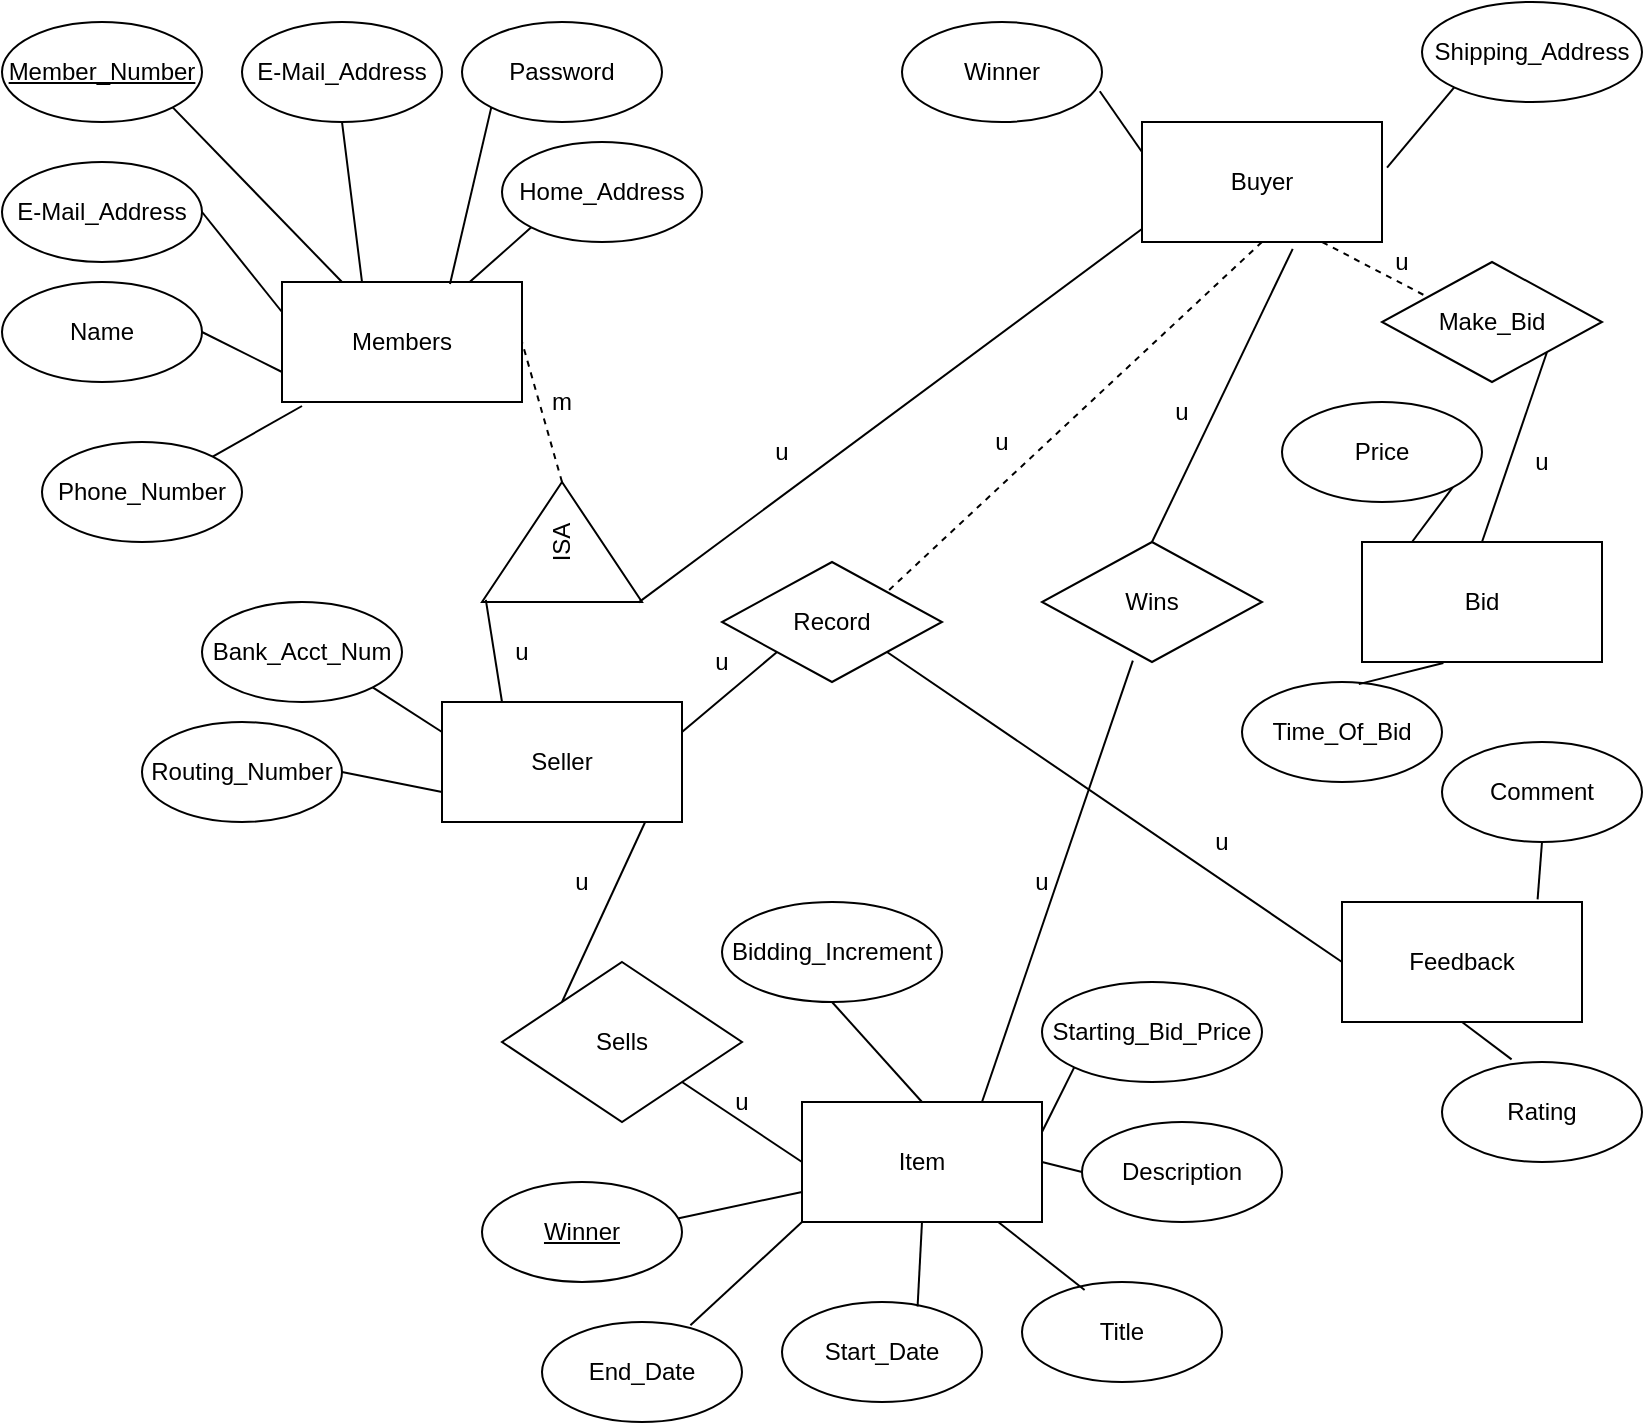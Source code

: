 <mxfile version="14.4.2" type="device"><diagram id="R2lEEEUBdFMjLlhIrx00" name="Page-1"><mxGraphModel dx="1086" dy="806" grid="1" gridSize="10" guides="1" tooltips="1" connect="1" arrows="1" fold="1" page="1" pageScale="1" pageWidth="850" pageHeight="1100" math="0" shadow="0" extFonts="Permanent Marker^https://fonts.googleapis.com/css?family=Permanent+Marker"><root><mxCell id="0"/><mxCell id="1" parent="0"/><mxCell id="LsiloTrxZvZwOPnnQImJ-3" value="Members" style="rounded=0;whiteSpace=wrap;html=1;" parent="1" vertex="1"><mxGeometry x="160" y="150" width="120" height="60" as="geometry"/></mxCell><mxCell id="LsiloTrxZvZwOPnnQImJ-4" value="&lt;u&gt;Member_Number&lt;/u&gt;" style="ellipse;whiteSpace=wrap;html=1;" parent="1" vertex="1"><mxGeometry x="20" y="20" width="100" height="50" as="geometry"/></mxCell><mxCell id="LsiloTrxZvZwOPnnQImJ-6" value="" style="endArrow=none;html=1;entryX=1;entryY=1;entryDx=0;entryDy=0;exitX=0.25;exitY=0;exitDx=0;exitDy=0;" parent="1" source="LsiloTrxZvZwOPnnQImJ-3" target="LsiloTrxZvZwOPnnQImJ-4" edge="1"><mxGeometry width="50" height="50" relative="1" as="geometry"><mxPoint x="270" y="360" as="sourcePoint"/><mxPoint x="320" y="310" as="targetPoint"/></mxGeometry></mxCell><mxCell id="LsiloTrxZvZwOPnnQImJ-7" value="E-Mail_Address" style="ellipse;whiteSpace=wrap;html=1;" parent="1" vertex="1"><mxGeometry x="140" y="20" width="100" height="50" as="geometry"/></mxCell><mxCell id="LsiloTrxZvZwOPnnQImJ-8" value="" style="endArrow=none;html=1;entryX=0.5;entryY=1;entryDx=0;entryDy=0;" parent="1" target="LsiloTrxZvZwOPnnQImJ-7" edge="1"><mxGeometry width="50" height="50" relative="1" as="geometry"><mxPoint x="200" y="150" as="sourcePoint"/><mxPoint x="115.355" y="72.678" as="targetPoint"/></mxGeometry></mxCell><mxCell id="LsiloTrxZvZwOPnnQImJ-10" value="E-Mail_Address" style="ellipse;whiteSpace=wrap;html=1;" parent="1" vertex="1"><mxGeometry x="20" y="90" width="100" height="50" as="geometry"/></mxCell><mxCell id="LsiloTrxZvZwOPnnQImJ-11" value="Name" style="ellipse;whiteSpace=wrap;html=1;" parent="1" vertex="1"><mxGeometry x="20" y="150" width="100" height="50" as="geometry"/></mxCell><mxCell id="LsiloTrxZvZwOPnnQImJ-12" value="Password" style="ellipse;whiteSpace=wrap;html=1;" parent="1" vertex="1"><mxGeometry x="250" y="20" width="100" height="50" as="geometry"/></mxCell><mxCell id="LsiloTrxZvZwOPnnQImJ-13" value="Home_Address" style="ellipse;whiteSpace=wrap;html=1;" parent="1" vertex="1"><mxGeometry x="270" y="80" width="100" height="50" as="geometry"/></mxCell><mxCell id="LsiloTrxZvZwOPnnQImJ-14" value="Phone_Number" style="ellipse;whiteSpace=wrap;html=1;" parent="1" vertex="1"><mxGeometry x="40" y="230" width="100" height="50" as="geometry"/></mxCell><mxCell id="LsiloTrxZvZwOPnnQImJ-15" value="" style="endArrow=none;html=1;entryX=1;entryY=0.5;entryDx=0;entryDy=0;exitX=0;exitY=0.25;exitDx=0;exitDy=0;" parent="1" source="LsiloTrxZvZwOPnnQImJ-3" target="LsiloTrxZvZwOPnnQImJ-10" edge="1"><mxGeometry width="50" height="50" relative="1" as="geometry"><mxPoint x="270" y="360" as="sourcePoint"/><mxPoint x="320" y="310" as="targetPoint"/></mxGeometry></mxCell><mxCell id="LsiloTrxZvZwOPnnQImJ-17" value="" style="endArrow=none;html=1;entryX=1;entryY=0.5;entryDx=0;entryDy=0;exitX=0;exitY=0.75;exitDx=0;exitDy=0;" parent="1" source="LsiloTrxZvZwOPnnQImJ-3" target="LsiloTrxZvZwOPnnQImJ-11" edge="1"><mxGeometry width="50" height="50" relative="1" as="geometry"><mxPoint x="270" y="360" as="sourcePoint"/><mxPoint x="320" y="310" as="targetPoint"/></mxGeometry></mxCell><mxCell id="LsiloTrxZvZwOPnnQImJ-18" value="" style="endArrow=none;html=1;entryX=1;entryY=0;entryDx=0;entryDy=0;" parent="1" target="LsiloTrxZvZwOPnnQImJ-14" edge="1"><mxGeometry width="50" height="50" relative="1" as="geometry"><mxPoint x="170" y="212" as="sourcePoint"/><mxPoint x="320" y="310" as="targetPoint"/></mxGeometry></mxCell><mxCell id="LsiloTrxZvZwOPnnQImJ-19" value="" style="endArrow=none;html=1;entryX=0;entryY=1;entryDx=0;entryDy=0;exitX=0.7;exitY=0.017;exitDx=0;exitDy=0;exitPerimeter=0;" parent="1" source="LsiloTrxZvZwOPnnQImJ-3" target="LsiloTrxZvZwOPnnQImJ-12" edge="1"><mxGeometry width="50" height="50" relative="1" as="geometry"><mxPoint x="270" y="360" as="sourcePoint"/><mxPoint x="320" y="310" as="targetPoint"/></mxGeometry></mxCell><mxCell id="LsiloTrxZvZwOPnnQImJ-20" value="" style="endArrow=none;html=1;entryX=0;entryY=1;entryDx=0;entryDy=0;" parent="1" source="LsiloTrxZvZwOPnnQImJ-3" target="LsiloTrxZvZwOPnnQImJ-13" edge="1"><mxGeometry width="50" height="50" relative="1" as="geometry"><mxPoint x="270" y="360" as="sourcePoint"/><mxPoint x="320" y="310" as="targetPoint"/></mxGeometry></mxCell><mxCell id="LsiloTrxZvZwOPnnQImJ-21" value="Item" style="rounded=0;whiteSpace=wrap;html=1;" parent="1" vertex="1"><mxGeometry x="420" y="560" width="120" height="60" as="geometry"/></mxCell><mxCell id="LsiloTrxZvZwOPnnQImJ-23" value="Title" style="ellipse;whiteSpace=wrap;html=1;" parent="1" vertex="1"><mxGeometry x="530" y="650" width="100" height="50" as="geometry"/></mxCell><mxCell id="LsiloTrxZvZwOPnnQImJ-24" value="Description" style="ellipse;whiteSpace=wrap;html=1;" parent="1" vertex="1"><mxGeometry x="560" y="570" width="100" height="50" as="geometry"/></mxCell><mxCell id="LsiloTrxZvZwOPnnQImJ-25" value="Starting_Bid_Price" style="ellipse;whiteSpace=wrap;html=1;" parent="1" vertex="1"><mxGeometry x="540" y="500" width="110" height="50" as="geometry"/></mxCell><mxCell id="LsiloTrxZvZwOPnnQImJ-26" value="Bidding_Increment" style="ellipse;whiteSpace=wrap;html=1;" parent="1" vertex="1"><mxGeometry x="380" y="460" width="110" height="50" as="geometry"/></mxCell><mxCell id="LsiloTrxZvZwOPnnQImJ-27" value="Start_Date" style="ellipse;whiteSpace=wrap;html=1;" parent="1" vertex="1"><mxGeometry x="410" y="660" width="100" height="50" as="geometry"/></mxCell><mxCell id="LsiloTrxZvZwOPnnQImJ-28" value="End_Date" style="ellipse;whiteSpace=wrap;html=1;" parent="1" vertex="1"><mxGeometry x="290" y="670" width="100" height="50" as="geometry"/></mxCell><mxCell id="LsiloTrxZvZwOPnnQImJ-30" value="" style="endArrow=none;html=1;entryX=0.742;entryY=0.033;entryDx=0;entryDy=0;entryPerimeter=0;exitX=0;exitY=1;exitDx=0;exitDy=0;" parent="1" source="LsiloTrxZvZwOPnnQImJ-21" target="LsiloTrxZvZwOPnnQImJ-28" edge="1"><mxGeometry width="50" height="50" relative="1" as="geometry"><mxPoint x="620" y="460" as="sourcePoint"/><mxPoint x="670" y="410" as="targetPoint"/></mxGeometry></mxCell><mxCell id="LsiloTrxZvZwOPnnQImJ-31" value="" style="endArrow=none;html=1;entryX=0.5;entryY=1;entryDx=0;entryDy=0;exitX=0.5;exitY=0;exitDx=0;exitDy=0;" parent="1" source="LsiloTrxZvZwOPnnQImJ-21" target="LsiloTrxZvZwOPnnQImJ-26" edge="1"><mxGeometry width="50" height="50" relative="1" as="geometry"><mxPoint x="620" y="460" as="sourcePoint"/><mxPoint x="670" y="410" as="targetPoint"/></mxGeometry></mxCell><mxCell id="LsiloTrxZvZwOPnnQImJ-32" value="" style="endArrow=none;html=1;entryX=0;entryY=1;entryDx=0;entryDy=0;exitX=1;exitY=0.25;exitDx=0;exitDy=0;" parent="1" source="LsiloTrxZvZwOPnnQImJ-21" target="LsiloTrxZvZwOPnnQImJ-25" edge="1"><mxGeometry width="50" height="50" relative="1" as="geometry"><mxPoint x="620" y="460" as="sourcePoint"/><mxPoint x="670" y="410" as="targetPoint"/></mxGeometry></mxCell><mxCell id="LsiloTrxZvZwOPnnQImJ-33" value="" style="endArrow=none;html=1;entryX=0;entryY=0.5;entryDx=0;entryDy=0;exitX=1;exitY=0.5;exitDx=0;exitDy=0;" parent="1" source="LsiloTrxZvZwOPnnQImJ-21" target="LsiloTrxZvZwOPnnQImJ-24" edge="1"><mxGeometry width="50" height="50" relative="1" as="geometry"><mxPoint x="620" y="460" as="sourcePoint"/><mxPoint x="670" y="410" as="targetPoint"/></mxGeometry></mxCell><mxCell id="LsiloTrxZvZwOPnnQImJ-34" value="" style="endArrow=none;html=1;entryX=0.313;entryY=0.08;entryDx=0;entryDy=0;entryPerimeter=0;" parent="1" source="LsiloTrxZvZwOPnnQImJ-21" target="LsiloTrxZvZwOPnnQImJ-23" edge="1"><mxGeometry width="50" height="50" relative="1" as="geometry"><mxPoint x="620" y="460" as="sourcePoint"/><mxPoint x="670" y="410" as="targetPoint"/></mxGeometry></mxCell><mxCell id="LsiloTrxZvZwOPnnQImJ-35" value="" style="endArrow=none;html=1;entryX=0.5;entryY=1;entryDx=0;entryDy=0;exitX=0.678;exitY=0.045;exitDx=0;exitDy=0;exitPerimeter=0;" parent="1" source="LsiloTrxZvZwOPnnQImJ-27" target="LsiloTrxZvZwOPnnQImJ-21" edge="1"><mxGeometry width="50" height="50" relative="1" as="geometry"><mxPoint x="620" y="460" as="sourcePoint"/><mxPoint x="670" y="410" as="targetPoint"/></mxGeometry></mxCell><mxCell id="LsiloTrxZvZwOPnnQImJ-36" value="ISA" style="triangle;whiteSpace=wrap;html=1;rotation=-90;" parent="1" vertex="1"><mxGeometry x="270" y="240" width="60" height="80" as="geometry"/></mxCell><mxCell id="LsiloTrxZvZwOPnnQImJ-39" value="Buyer" style="rounded=0;whiteSpace=wrap;html=1;" parent="1" vertex="1"><mxGeometry x="590" y="70" width="120" height="60" as="geometry"/></mxCell><mxCell id="LsiloTrxZvZwOPnnQImJ-40" value="Seller" style="rounded=0;whiteSpace=wrap;html=1;" parent="1" vertex="1"><mxGeometry x="240" y="360" width="120" height="60" as="geometry"/></mxCell><mxCell id="LsiloTrxZvZwOPnnQImJ-41" value="" style="endArrow=none;html=1;entryX=1;entryY=0.5;entryDx=0;entryDy=0;exitX=1;exitY=0.5;exitDx=0;exitDy=0;dashed=1;" parent="1" source="LsiloTrxZvZwOPnnQImJ-36" target="LsiloTrxZvZwOPnnQImJ-3" edge="1"><mxGeometry width="50" height="50" relative="1" as="geometry"><mxPoint x="510" y="450" as="sourcePoint"/><mxPoint x="560" y="400" as="targetPoint"/></mxGeometry></mxCell><mxCell id="LsiloTrxZvZwOPnnQImJ-42" value="" style="endArrow=none;html=1;entryX=-0.003;entryY=0.979;entryDx=0;entryDy=0;entryPerimeter=0;exitX=0.001;exitY=0.89;exitDx=0;exitDy=0;exitPerimeter=0;" parent="1" source="LsiloTrxZvZwOPnnQImJ-39" target="LsiloTrxZvZwOPnnQImJ-36" edge="1"><mxGeometry width="50" height="50" relative="1" as="geometry"><mxPoint x="510" y="450" as="sourcePoint"/><mxPoint x="560" y="400" as="targetPoint"/></mxGeometry></mxCell><mxCell id="LsiloTrxZvZwOPnnQImJ-43" value="" style="endArrow=none;html=1;entryX=0.017;entryY=0.024;entryDx=0;entryDy=0;exitX=0.25;exitY=0;exitDx=0;exitDy=0;entryPerimeter=0;" parent="1" source="LsiloTrxZvZwOPnnQImJ-40" target="LsiloTrxZvZwOPnnQImJ-36" edge="1"><mxGeometry width="50" height="50" relative="1" as="geometry"><mxPoint x="510" y="450" as="sourcePoint"/><mxPoint x="560" y="400" as="targetPoint"/></mxGeometry></mxCell><mxCell id="LsiloTrxZvZwOPnnQImJ-45" value="Winner" style="ellipse;whiteSpace=wrap;html=1;" parent="1" vertex="1"><mxGeometry x="470" y="20" width="100" height="50" as="geometry"/></mxCell><mxCell id="LsiloTrxZvZwOPnnQImJ-46" value="" style="endArrow=none;html=1;entryX=0.989;entryY=0.692;entryDx=0;entryDy=0;entryPerimeter=0;exitX=0;exitY=0.25;exitDx=0;exitDy=0;" parent="1" source="LsiloTrxZvZwOPnnQImJ-39" target="LsiloTrxZvZwOPnnQImJ-45" edge="1"><mxGeometry width="50" height="50" relative="1" as="geometry"><mxPoint x="380" y="440" as="sourcePoint"/><mxPoint x="430" y="390" as="targetPoint"/></mxGeometry></mxCell><mxCell id="LsiloTrxZvZwOPnnQImJ-47" value="Shipping_Address" style="ellipse;whiteSpace=wrap;html=1;" parent="1" vertex="1"><mxGeometry x="730" y="10" width="110" height="50" as="geometry"/></mxCell><mxCell id="LsiloTrxZvZwOPnnQImJ-48" value="" style="endArrow=none;html=1;entryX=0;entryY=1;entryDx=0;entryDy=0;exitX=1.021;exitY=0.38;exitDx=0;exitDy=0;exitPerimeter=0;" parent="1" source="LsiloTrxZvZwOPnnQImJ-39" target="LsiloTrxZvZwOPnnQImJ-47" edge="1"><mxGeometry width="50" height="50" relative="1" as="geometry"><mxPoint x="570" y="400" as="sourcePoint"/><mxPoint x="620" y="350" as="targetPoint"/></mxGeometry></mxCell><mxCell id="LsiloTrxZvZwOPnnQImJ-49" value="Sells" style="rhombus;whiteSpace=wrap;html=1;" parent="1" vertex="1"><mxGeometry x="270" y="490" width="120" height="80" as="geometry"/></mxCell><mxCell id="LsiloTrxZvZwOPnnQImJ-51" value="" style="endArrow=none;html=1;entryX=0.847;entryY=0.998;entryDx=0;entryDy=0;entryPerimeter=0;exitX=0;exitY=0;exitDx=0;exitDy=0;" parent="1" source="LsiloTrxZvZwOPnnQImJ-49" target="LsiloTrxZvZwOPnnQImJ-40" edge="1"><mxGeometry width="50" height="50" relative="1" as="geometry"><mxPoint x="470" y="480" as="sourcePoint"/><mxPoint x="520" y="430" as="targetPoint"/></mxGeometry></mxCell><mxCell id="LsiloTrxZvZwOPnnQImJ-52" value="" style="endArrow=none;html=1;entryX=0;entryY=0.5;entryDx=0;entryDy=0;exitX=1;exitY=1;exitDx=0;exitDy=0;" parent="1" source="LsiloTrxZvZwOPnnQImJ-49" target="LsiloTrxZvZwOPnnQImJ-21" edge="1"><mxGeometry width="50" height="50" relative="1" as="geometry"><mxPoint x="290" y="540" as="sourcePoint"/><mxPoint x="340" y="490" as="targetPoint"/></mxGeometry></mxCell><mxCell id="LsiloTrxZvZwOPnnQImJ-53" value="Record" style="rhombus;whiteSpace=wrap;html=1;" parent="1" vertex="1"><mxGeometry x="380" y="290" width="110" height="60" as="geometry"/></mxCell><mxCell id="LsiloTrxZvZwOPnnQImJ-54" value="Feedback" style="rounded=0;whiteSpace=wrap;html=1;" parent="1" vertex="1"><mxGeometry x="690" y="460" width="120" height="60" as="geometry"/></mxCell><mxCell id="LsiloTrxZvZwOPnnQImJ-57" value="Rating" style="ellipse;whiteSpace=wrap;html=1;" parent="1" vertex="1"><mxGeometry x="740" y="540" width="100" height="50" as="geometry"/></mxCell><mxCell id="LsiloTrxZvZwOPnnQImJ-58" value="Comment" style="ellipse;whiteSpace=wrap;html=1;" parent="1" vertex="1"><mxGeometry x="740" y="380" width="100" height="50" as="geometry"/></mxCell><mxCell id="LsiloTrxZvZwOPnnQImJ-59" value="" style="endArrow=none;html=1;entryX=0.5;entryY=1;entryDx=0;entryDy=0;exitX=0.815;exitY=-0.022;exitDx=0;exitDy=0;exitPerimeter=0;" parent="1" source="LsiloTrxZvZwOPnnQImJ-54" target="LsiloTrxZvZwOPnnQImJ-58" edge="1"><mxGeometry width="50" height="50" relative="1" as="geometry"><mxPoint x="470" y="550" as="sourcePoint"/><mxPoint x="520" y="500" as="targetPoint"/></mxGeometry></mxCell><mxCell id="LsiloTrxZvZwOPnnQImJ-60" value="" style="endArrow=none;html=1;entryX=0.348;entryY=-0.026;entryDx=0;entryDy=0;entryPerimeter=0;exitX=0.5;exitY=1;exitDx=0;exitDy=0;" parent="1" source="LsiloTrxZvZwOPnnQImJ-54" target="LsiloTrxZvZwOPnnQImJ-57" edge="1"><mxGeometry width="50" height="50" relative="1" as="geometry"><mxPoint x="470" y="550" as="sourcePoint"/><mxPoint x="520" y="500" as="targetPoint"/></mxGeometry></mxCell><mxCell id="LsiloTrxZvZwOPnnQImJ-61" value="" style="endArrow=none;html=1;entryX=1;entryY=0;entryDx=0;entryDy=0;exitX=0.5;exitY=1;exitDx=0;exitDy=0;dashed=1;" parent="1" source="LsiloTrxZvZwOPnnQImJ-39" target="LsiloTrxZvZwOPnnQImJ-53" edge="1"><mxGeometry width="50" height="50" relative="1" as="geometry"><mxPoint x="470" y="480" as="sourcePoint"/><mxPoint x="520" y="430" as="targetPoint"/></mxGeometry></mxCell><mxCell id="LsiloTrxZvZwOPnnQImJ-62" value="" style="endArrow=none;html=1;entryX=1;entryY=0.25;entryDx=0;entryDy=0;exitX=0;exitY=1;exitDx=0;exitDy=0;" parent="1" source="LsiloTrxZvZwOPnnQImJ-53" target="LsiloTrxZvZwOPnnQImJ-40" edge="1"><mxGeometry width="50" height="50" relative="1" as="geometry"><mxPoint x="470" y="480" as="sourcePoint"/><mxPoint x="520" y="430" as="targetPoint"/></mxGeometry></mxCell><mxCell id="LsiloTrxZvZwOPnnQImJ-63" value="" style="endArrow=none;html=1;entryX=1;entryY=1;entryDx=0;entryDy=0;exitX=0;exitY=0.5;exitDx=0;exitDy=0;" parent="1" source="LsiloTrxZvZwOPnnQImJ-54" target="LsiloTrxZvZwOPnnQImJ-53" edge="1"><mxGeometry width="50" height="50" relative="1" as="geometry"><mxPoint x="470" y="480" as="sourcePoint"/><mxPoint x="520" y="430" as="targetPoint"/></mxGeometry></mxCell><mxCell id="LsiloTrxZvZwOPnnQImJ-64" value="Bank_Acct_Num" style="ellipse;whiteSpace=wrap;html=1;" parent="1" vertex="1"><mxGeometry x="120" y="310" width="100" height="50" as="geometry"/></mxCell><mxCell id="LsiloTrxZvZwOPnnQImJ-65" value="" style="endArrow=none;html=1;entryX=1;entryY=1;entryDx=0;entryDy=0;exitX=0;exitY=0.25;exitDx=0;exitDy=0;" parent="1" source="LsiloTrxZvZwOPnnQImJ-40" target="LsiloTrxZvZwOPnnQImJ-64" edge="1"><mxGeometry width="50" height="50" relative="1" as="geometry"><mxPoint x="470" y="480" as="sourcePoint"/><mxPoint x="520" y="430" as="targetPoint"/></mxGeometry></mxCell><mxCell id="LsiloTrxZvZwOPnnQImJ-66" value="Routing_Number" style="ellipse;whiteSpace=wrap;html=1;" parent="1" vertex="1"><mxGeometry x="90" y="370" width="100" height="50" as="geometry"/></mxCell><mxCell id="LsiloTrxZvZwOPnnQImJ-67" value="" style="endArrow=none;html=1;entryX=1;entryY=0.5;entryDx=0;entryDy=0;exitX=0;exitY=0.75;exitDx=0;exitDy=0;" parent="1" source="LsiloTrxZvZwOPnnQImJ-40" target="LsiloTrxZvZwOPnnQImJ-66" edge="1"><mxGeometry width="50" height="50" relative="1" as="geometry"><mxPoint x="470" y="480" as="sourcePoint"/><mxPoint x="520" y="430" as="targetPoint"/></mxGeometry></mxCell><mxCell id="LsiloTrxZvZwOPnnQImJ-68" value="Make_Bid" style="rhombus;whiteSpace=wrap;html=1;" parent="1" vertex="1"><mxGeometry x="710" y="140" width="110" height="60" as="geometry"/></mxCell><mxCell id="LsiloTrxZvZwOPnnQImJ-69" value="Bid" style="rounded=0;whiteSpace=wrap;html=1;" parent="1" vertex="1"><mxGeometry x="700" y="280" width="120" height="60" as="geometry"/></mxCell><mxCell id="LsiloTrxZvZwOPnnQImJ-70" value="Price" style="ellipse;whiteSpace=wrap;html=1;" parent="1" vertex="1"><mxGeometry x="660" y="210" width="100" height="50" as="geometry"/></mxCell><mxCell id="LsiloTrxZvZwOPnnQImJ-71" value="Time_Of_Bid" style="ellipse;whiteSpace=wrap;html=1;" parent="1" vertex="1"><mxGeometry x="640" y="350" width="100" height="50" as="geometry"/></mxCell><mxCell id="LsiloTrxZvZwOPnnQImJ-72" value="" style="endArrow=none;html=1;entryX=1;entryY=1;entryDx=0;entryDy=0;" parent="1" target="LsiloTrxZvZwOPnnQImJ-70" edge="1"><mxGeometry width="50" height="50" relative="1" as="geometry"><mxPoint x="725" y="280" as="sourcePoint"/><mxPoint x="520" y="430" as="targetPoint"/></mxGeometry></mxCell><mxCell id="LsiloTrxZvZwOPnnQImJ-73" value="" style="endArrow=none;html=1;entryX=0.584;entryY=0.021;entryDx=0;entryDy=0;entryPerimeter=0;exitX=0.339;exitY=1.008;exitDx=0;exitDy=0;exitPerimeter=0;" parent="1" source="LsiloTrxZvZwOPnnQImJ-69" target="LsiloTrxZvZwOPnnQImJ-71" edge="1"><mxGeometry width="50" height="50" relative="1" as="geometry"><mxPoint x="470" y="480" as="sourcePoint"/><mxPoint x="520" y="430" as="targetPoint"/></mxGeometry></mxCell><mxCell id="LsiloTrxZvZwOPnnQImJ-74" value="" style="endArrow=none;html=1;entryX=1;entryY=1;entryDx=0;entryDy=0;exitX=0.5;exitY=0;exitDx=0;exitDy=0;" parent="1" source="LsiloTrxZvZwOPnnQImJ-69" target="LsiloTrxZvZwOPnnQImJ-68" edge="1"><mxGeometry width="50" height="50" relative="1" as="geometry"><mxPoint x="470" y="480" as="sourcePoint"/><mxPoint x="520" y="430" as="targetPoint"/></mxGeometry></mxCell><mxCell id="LsiloTrxZvZwOPnnQImJ-75" value="" style="endArrow=none;html=1;entryX=0.75;entryY=1;entryDx=0;entryDy=0;exitX=0.188;exitY=0.273;exitDx=0;exitDy=0;exitPerimeter=0;dashed=1;" parent="1" source="LsiloTrxZvZwOPnnQImJ-68" target="LsiloTrxZvZwOPnnQImJ-39" edge="1"><mxGeometry width="50" height="50" relative="1" as="geometry"><mxPoint x="470" y="480" as="sourcePoint"/><mxPoint x="520" y="430" as="targetPoint"/></mxGeometry></mxCell><mxCell id="LsiloTrxZvZwOPnnQImJ-76" value="&lt;u&gt;Winner&lt;/u&gt;" style="ellipse;whiteSpace=wrap;html=1;" parent="1" vertex="1"><mxGeometry x="260" y="600" width="100" height="50" as="geometry"/></mxCell><mxCell id="LsiloTrxZvZwOPnnQImJ-77" value="" style="endArrow=none;html=1;exitX=0.984;exitY=0.362;exitDx=0;exitDy=0;exitPerimeter=0;entryX=0;entryY=0.75;entryDx=0;entryDy=0;" parent="1" source="LsiloTrxZvZwOPnnQImJ-76" target="LsiloTrxZvZwOPnnQImJ-21" edge="1"><mxGeometry width="50" height="50" relative="1" as="geometry"><mxPoint x="470" y="480" as="sourcePoint"/><mxPoint x="520" y="430" as="targetPoint"/></mxGeometry></mxCell><mxCell id="LsiloTrxZvZwOPnnQImJ-78" value="Wins" style="rhombus;whiteSpace=wrap;html=1;" parent="1" vertex="1"><mxGeometry x="540" y="280" width="110" height="60" as="geometry"/></mxCell><mxCell id="LsiloTrxZvZwOPnnQImJ-79" value="" style="endArrow=none;html=1;entryX=0.628;entryY=1.057;entryDx=0;entryDy=0;entryPerimeter=0;exitX=0.5;exitY=0;exitDx=0;exitDy=0;" parent="1" source="LsiloTrxZvZwOPnnQImJ-78" target="LsiloTrxZvZwOPnnQImJ-39" edge="1"><mxGeometry width="50" height="50" relative="1" as="geometry"><mxPoint x="470" y="480" as="sourcePoint"/><mxPoint x="520" y="430" as="targetPoint"/></mxGeometry></mxCell><mxCell id="LsiloTrxZvZwOPnnQImJ-80" value="" style="endArrow=none;html=1;entryX=0.413;entryY=0.988;entryDx=0;entryDy=0;entryPerimeter=0;exitX=0.75;exitY=0;exitDx=0;exitDy=0;" parent="1" source="LsiloTrxZvZwOPnnQImJ-21" target="LsiloTrxZvZwOPnnQImJ-78" edge="1"><mxGeometry width="50" height="50" relative="1" as="geometry"><mxPoint x="470" y="480" as="sourcePoint"/><mxPoint x="520" y="430" as="targetPoint"/></mxGeometry></mxCell><mxCell id="LsiloTrxZvZwOPnnQImJ-83" value="m" style="text;html=1;strokeColor=none;fillColor=none;align=center;verticalAlign=middle;whiteSpace=wrap;rounded=0;rotation=0;" parent="1" vertex="1"><mxGeometry x="280" y="200" width="40" height="20" as="geometry"/></mxCell><mxCell id="LsiloTrxZvZwOPnnQImJ-84" value="u" style="text;html=1;strokeColor=none;fillColor=none;align=center;verticalAlign=middle;whiteSpace=wrap;rounded=0;" parent="1" vertex="1"><mxGeometry x="260" y="325" width="40" height="20" as="geometry"/></mxCell><mxCell id="LsiloTrxZvZwOPnnQImJ-85" value="u" style="text;html=1;strokeColor=none;fillColor=none;align=center;verticalAlign=middle;whiteSpace=wrap;rounded=0;" parent="1" vertex="1"><mxGeometry x="390" y="225" width="40" height="20" as="geometry"/></mxCell><mxCell id="LsiloTrxZvZwOPnnQImJ-86" value="u" style="text;html=1;strokeColor=none;fillColor=none;align=center;verticalAlign=middle;whiteSpace=wrap;rounded=0;" parent="1" vertex="1"><mxGeometry x="500" y="220" width="40" height="20" as="geometry"/></mxCell><mxCell id="LsiloTrxZvZwOPnnQImJ-89" value="u" style="text;html=1;strokeColor=none;fillColor=none;align=center;verticalAlign=middle;whiteSpace=wrap;rounded=0;" parent="1" vertex="1"><mxGeometry x="520" y="440" width="40" height="20" as="geometry"/></mxCell><mxCell id="LsiloTrxZvZwOPnnQImJ-92" value="u" style="text;html=1;strokeColor=none;fillColor=none;align=center;verticalAlign=middle;whiteSpace=wrap;rounded=0;" parent="1" vertex="1"><mxGeometry x="590" y="205" width="40" height="20" as="geometry"/></mxCell><mxCell id="LsiloTrxZvZwOPnnQImJ-93" value="u" style="text;html=1;strokeColor=none;fillColor=none;align=center;verticalAlign=middle;whiteSpace=wrap;rounded=0;" parent="1" vertex="1"><mxGeometry x="610" y="420" width="40" height="20" as="geometry"/></mxCell><mxCell id="LsiloTrxZvZwOPnnQImJ-94" value="u" style="text;html=1;strokeColor=none;fillColor=none;align=center;verticalAlign=middle;whiteSpace=wrap;rounded=0;" parent="1" vertex="1"><mxGeometry x="700" y="130" width="40" height="20" as="geometry"/></mxCell><mxCell id="LsiloTrxZvZwOPnnQImJ-95" value="u" style="text;html=1;strokeColor=none;fillColor=none;align=center;verticalAlign=middle;whiteSpace=wrap;rounded=0;" parent="1" vertex="1"><mxGeometry x="770" y="230" width="40" height="20" as="geometry"/></mxCell><mxCell id="LsiloTrxZvZwOPnnQImJ-97" value="u" style="text;html=1;strokeColor=none;fillColor=none;align=center;verticalAlign=middle;whiteSpace=wrap;rounded=0;" parent="1" vertex="1"><mxGeometry x="290" y="440" width="40" height="20" as="geometry"/></mxCell><mxCell id="LsiloTrxZvZwOPnnQImJ-98" value="u" style="text;html=1;strokeColor=none;fillColor=none;align=center;verticalAlign=middle;whiteSpace=wrap;rounded=0;" parent="1" vertex="1"><mxGeometry x="370" y="550" width="40" height="20" as="geometry"/></mxCell><mxCell id="LsiloTrxZvZwOPnnQImJ-99" value="u" style="text;html=1;strokeColor=none;fillColor=none;align=center;verticalAlign=middle;whiteSpace=wrap;rounded=0;" parent="1" vertex="1"><mxGeometry x="360" y="330" width="40" height="20" as="geometry"/></mxCell></root></mxGraphModel></diagram></mxfile>